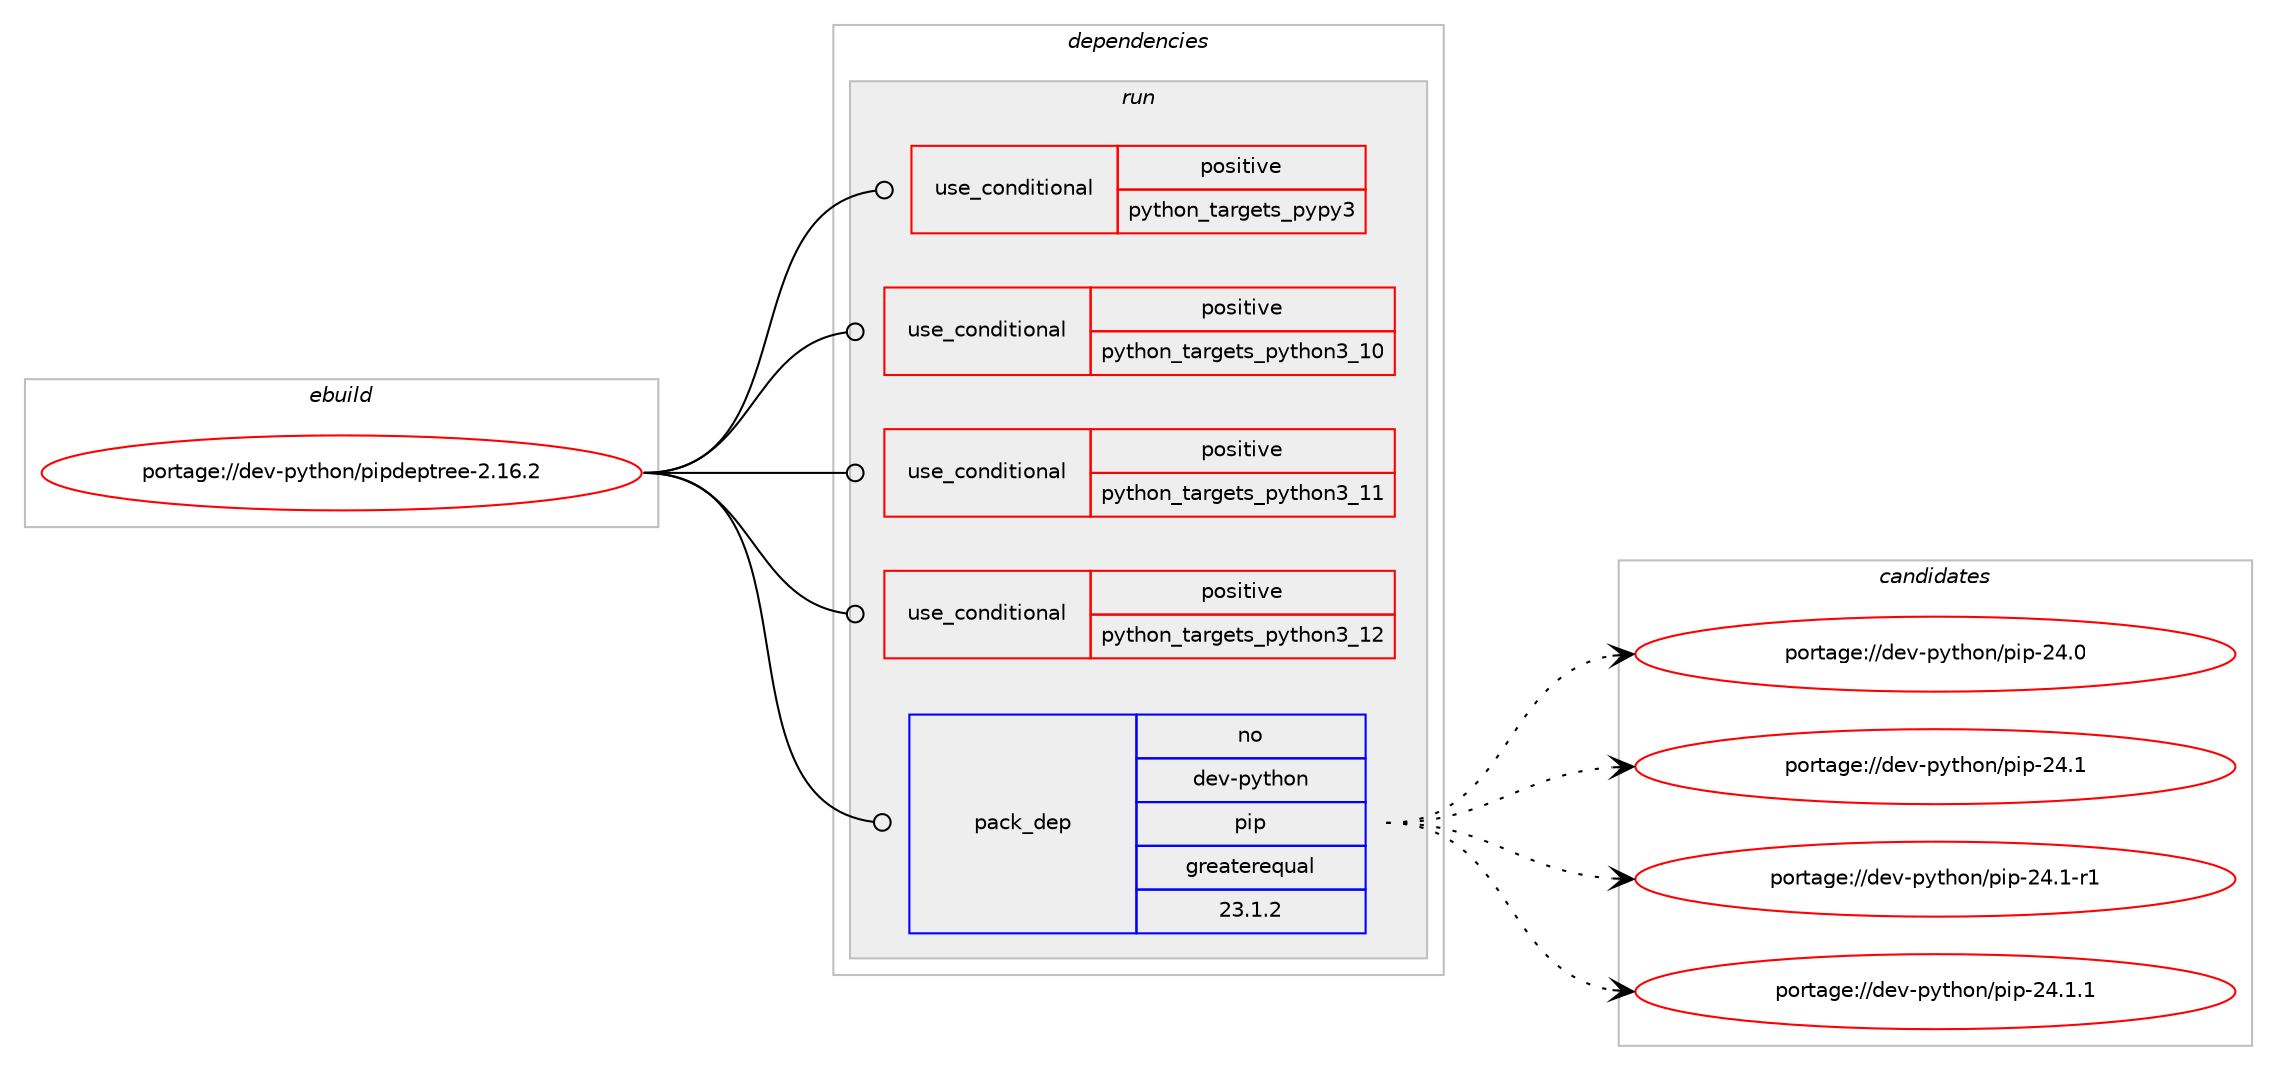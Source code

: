 digraph prolog {

# *************
# Graph options
# *************

newrank=true;
concentrate=true;
compound=true;
graph [rankdir=LR,fontname=Helvetica,fontsize=10,ranksep=1.5];#, ranksep=2.5, nodesep=0.2];
edge  [arrowhead=vee];
node  [fontname=Helvetica,fontsize=10];

# **********
# The ebuild
# **********

subgraph cluster_leftcol {
color=gray;
rank=same;
label=<<i>ebuild</i>>;
id [label="portage://dev-python/pipdeptree-2.16.2", color=red, width=4, href="../dev-python/pipdeptree-2.16.2.svg"];
}

# ****************
# The dependencies
# ****************

subgraph cluster_midcol {
color=gray;
label=<<i>dependencies</i>>;
subgraph cluster_compile {
fillcolor="#eeeeee";
style=filled;
label=<<i>compile</i>>;
}
subgraph cluster_compileandrun {
fillcolor="#eeeeee";
style=filled;
label=<<i>compile and run</i>>;
}
subgraph cluster_run {
fillcolor="#eeeeee";
style=filled;
label=<<i>run</i>>;
subgraph cond34981 {
dependency77581 [label=<<TABLE BORDER="0" CELLBORDER="1" CELLSPACING="0" CELLPADDING="4"><TR><TD ROWSPAN="3" CELLPADDING="10">use_conditional</TD></TR><TR><TD>positive</TD></TR><TR><TD>python_targets_pypy3</TD></TR></TABLE>>, shape=none, color=red];
# *** BEGIN UNKNOWN DEPENDENCY TYPE (TODO) ***
# dependency77581 -> package_dependency(portage://dev-python/pipdeptree-2.16.2,run,no,dev-python,pypy3,none,[,,],any_same_slot,[])
# *** END UNKNOWN DEPENDENCY TYPE (TODO) ***

}
id:e -> dependency77581:w [weight=20,style="solid",arrowhead="odot"];
subgraph cond34982 {
dependency77582 [label=<<TABLE BORDER="0" CELLBORDER="1" CELLSPACING="0" CELLPADDING="4"><TR><TD ROWSPAN="3" CELLPADDING="10">use_conditional</TD></TR><TR><TD>positive</TD></TR><TR><TD>python_targets_python3_10</TD></TR></TABLE>>, shape=none, color=red];
# *** BEGIN UNKNOWN DEPENDENCY TYPE (TODO) ***
# dependency77582 -> package_dependency(portage://dev-python/pipdeptree-2.16.2,run,no,dev-lang,python,none,[,,],[slot(3.10)],[])
# *** END UNKNOWN DEPENDENCY TYPE (TODO) ***

}
id:e -> dependency77582:w [weight=20,style="solid",arrowhead="odot"];
subgraph cond34983 {
dependency77583 [label=<<TABLE BORDER="0" CELLBORDER="1" CELLSPACING="0" CELLPADDING="4"><TR><TD ROWSPAN="3" CELLPADDING="10">use_conditional</TD></TR><TR><TD>positive</TD></TR><TR><TD>python_targets_python3_11</TD></TR></TABLE>>, shape=none, color=red];
# *** BEGIN UNKNOWN DEPENDENCY TYPE (TODO) ***
# dependency77583 -> package_dependency(portage://dev-python/pipdeptree-2.16.2,run,no,dev-lang,python,none,[,,],[slot(3.11)],[])
# *** END UNKNOWN DEPENDENCY TYPE (TODO) ***

}
id:e -> dependency77583:w [weight=20,style="solid",arrowhead="odot"];
subgraph cond34984 {
dependency77584 [label=<<TABLE BORDER="0" CELLBORDER="1" CELLSPACING="0" CELLPADDING="4"><TR><TD ROWSPAN="3" CELLPADDING="10">use_conditional</TD></TR><TR><TD>positive</TD></TR><TR><TD>python_targets_python3_12</TD></TR></TABLE>>, shape=none, color=red];
# *** BEGIN UNKNOWN DEPENDENCY TYPE (TODO) ***
# dependency77584 -> package_dependency(portage://dev-python/pipdeptree-2.16.2,run,no,dev-lang,python,none,[,,],[slot(3.12)],[])
# *** END UNKNOWN DEPENDENCY TYPE (TODO) ***

}
id:e -> dependency77584:w [weight=20,style="solid",arrowhead="odot"];
subgraph pack41383 {
dependency77585 [label=<<TABLE BORDER="0" CELLBORDER="1" CELLSPACING="0" CELLPADDING="4" WIDTH="220"><TR><TD ROWSPAN="6" CELLPADDING="30">pack_dep</TD></TR><TR><TD WIDTH="110">no</TD></TR><TR><TD>dev-python</TD></TR><TR><TD>pip</TD></TR><TR><TD>greaterequal</TD></TR><TR><TD>23.1.2</TD></TR></TABLE>>, shape=none, color=blue];
}
id:e -> dependency77585:w [weight=20,style="solid",arrowhead="odot"];
}
}

# **************
# The candidates
# **************

subgraph cluster_choices {
rank=same;
color=gray;
label=<<i>candidates</i>>;

subgraph choice41383 {
color=black;
nodesep=1;
choice10010111845112121116104111110471121051124550524648 [label="portage://dev-python/pip-24.0", color=red, width=4,href="../dev-python/pip-24.0.svg"];
choice10010111845112121116104111110471121051124550524649 [label="portage://dev-python/pip-24.1", color=red, width=4,href="../dev-python/pip-24.1.svg"];
choice100101118451121211161041111104711210511245505246494511449 [label="portage://dev-python/pip-24.1-r1", color=red, width=4,href="../dev-python/pip-24.1-r1.svg"];
choice100101118451121211161041111104711210511245505246494649 [label="portage://dev-python/pip-24.1.1", color=red, width=4,href="../dev-python/pip-24.1.1.svg"];
dependency77585:e -> choice10010111845112121116104111110471121051124550524648:w [style=dotted,weight="100"];
dependency77585:e -> choice10010111845112121116104111110471121051124550524649:w [style=dotted,weight="100"];
dependency77585:e -> choice100101118451121211161041111104711210511245505246494511449:w [style=dotted,weight="100"];
dependency77585:e -> choice100101118451121211161041111104711210511245505246494649:w [style=dotted,weight="100"];
}
}

}
